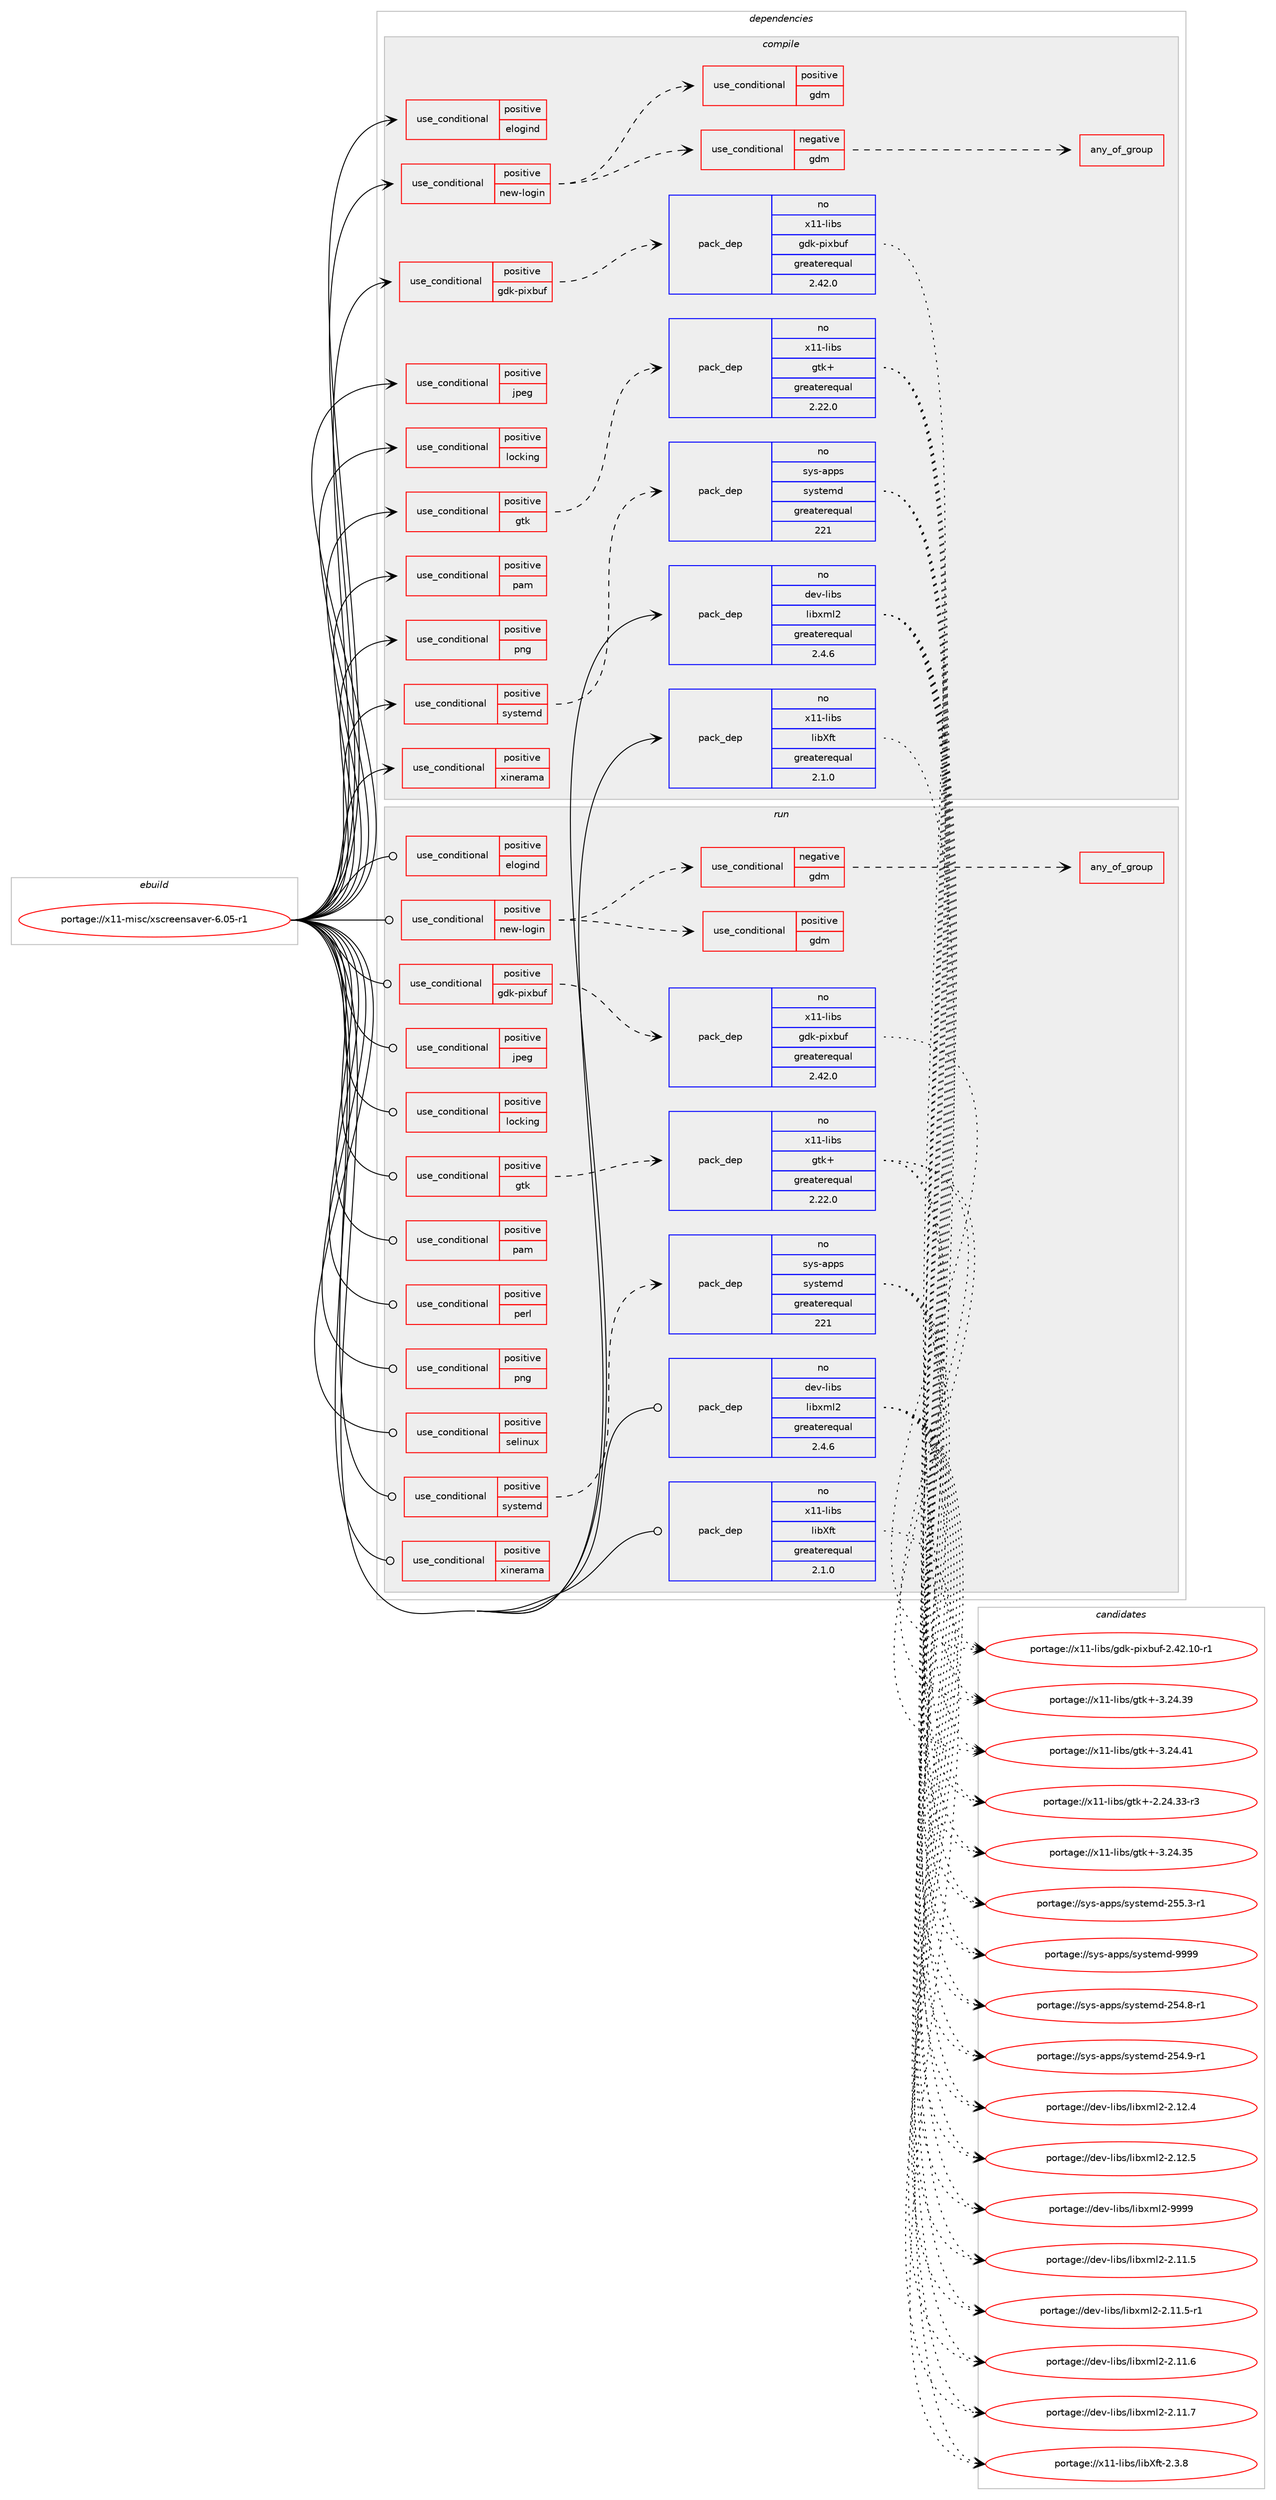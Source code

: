 digraph prolog {

# *************
# Graph options
# *************

newrank=true;
concentrate=true;
compound=true;
graph [rankdir=LR,fontname=Helvetica,fontsize=10,ranksep=1.5];#, ranksep=2.5, nodesep=0.2];
edge  [arrowhead=vee];
node  [fontname=Helvetica,fontsize=10];

# **********
# The ebuild
# **********

subgraph cluster_leftcol {
color=gray;
rank=same;
label=<<i>ebuild</i>>;
id [label="portage://x11-misc/xscreensaver-6.05-r1", color=red, width=4, href="../x11-misc/xscreensaver-6.05-r1.svg"];
}

# ****************
# The dependencies
# ****************

subgraph cluster_midcol {
color=gray;
label=<<i>dependencies</i>>;
subgraph cluster_compile {
fillcolor="#eeeeee";
style=filled;
label=<<i>compile</i>>;
subgraph cond17034 {
dependency25884 [label=<<TABLE BORDER="0" CELLBORDER="1" CELLSPACING="0" CELLPADDING="4"><TR><TD ROWSPAN="3" CELLPADDING="10">use_conditional</TD></TR><TR><TD>positive</TD></TR><TR><TD>elogind</TD></TR></TABLE>>, shape=none, color=red];
# *** BEGIN UNKNOWN DEPENDENCY TYPE (TODO) ***
# dependency25884 -> package_dependency(portage://x11-misc/xscreensaver-6.05-r1,install,no,sys-auth,elogind,none,[,,],[],[])
# *** END UNKNOWN DEPENDENCY TYPE (TODO) ***

}
id:e -> dependency25884:w [weight=20,style="solid",arrowhead="vee"];
subgraph cond17035 {
dependency25885 [label=<<TABLE BORDER="0" CELLBORDER="1" CELLSPACING="0" CELLPADDING="4"><TR><TD ROWSPAN="3" CELLPADDING="10">use_conditional</TD></TR><TR><TD>positive</TD></TR><TR><TD>gdk-pixbuf</TD></TR></TABLE>>, shape=none, color=red];
# *** BEGIN UNKNOWN DEPENDENCY TYPE (TODO) ***
# dependency25885 -> package_dependency(portage://x11-misc/xscreensaver-6.05-r1,install,no,x11-libs,gdk-pixbuf-xlib,none,[,,],[],[])
# *** END UNKNOWN DEPENDENCY TYPE (TODO) ***

subgraph pack8545 {
dependency25886 [label=<<TABLE BORDER="0" CELLBORDER="1" CELLSPACING="0" CELLPADDING="4" WIDTH="220"><TR><TD ROWSPAN="6" CELLPADDING="30">pack_dep</TD></TR><TR><TD WIDTH="110">no</TD></TR><TR><TD>x11-libs</TD></TR><TR><TD>gdk-pixbuf</TD></TR><TR><TD>greaterequal</TD></TR><TR><TD>2.42.0</TD></TR></TABLE>>, shape=none, color=blue];
}
dependency25885:e -> dependency25886:w [weight=20,style="dashed",arrowhead="vee"];
}
id:e -> dependency25885:w [weight=20,style="solid",arrowhead="vee"];
subgraph cond17036 {
dependency25887 [label=<<TABLE BORDER="0" CELLBORDER="1" CELLSPACING="0" CELLPADDING="4"><TR><TD ROWSPAN="3" CELLPADDING="10">use_conditional</TD></TR><TR><TD>positive</TD></TR><TR><TD>gtk</TD></TR></TABLE>>, shape=none, color=red];
subgraph pack8546 {
dependency25888 [label=<<TABLE BORDER="0" CELLBORDER="1" CELLSPACING="0" CELLPADDING="4" WIDTH="220"><TR><TD ROWSPAN="6" CELLPADDING="30">pack_dep</TD></TR><TR><TD WIDTH="110">no</TD></TR><TR><TD>x11-libs</TD></TR><TR><TD>gtk+</TD></TR><TR><TD>greaterequal</TD></TR><TR><TD>2.22.0</TD></TR></TABLE>>, shape=none, color=blue];
}
dependency25887:e -> dependency25888:w [weight=20,style="dashed",arrowhead="vee"];
}
id:e -> dependency25887:w [weight=20,style="solid",arrowhead="vee"];
subgraph cond17037 {
dependency25889 [label=<<TABLE BORDER="0" CELLBORDER="1" CELLSPACING="0" CELLPADDING="4"><TR><TD ROWSPAN="3" CELLPADDING="10">use_conditional</TD></TR><TR><TD>positive</TD></TR><TR><TD>jpeg</TD></TR></TABLE>>, shape=none, color=red];
# *** BEGIN UNKNOWN DEPENDENCY TYPE (TODO) ***
# dependency25889 -> package_dependency(portage://x11-misc/xscreensaver-6.05-r1,install,no,media-libs,libjpeg-turbo,none,[,,],any_same_slot,[])
# *** END UNKNOWN DEPENDENCY TYPE (TODO) ***

}
id:e -> dependency25889:w [weight=20,style="solid",arrowhead="vee"];
subgraph cond17038 {
dependency25890 [label=<<TABLE BORDER="0" CELLBORDER="1" CELLSPACING="0" CELLPADDING="4"><TR><TD ROWSPAN="3" CELLPADDING="10">use_conditional</TD></TR><TR><TD>positive</TD></TR><TR><TD>locking</TD></TR></TABLE>>, shape=none, color=red];
# *** BEGIN UNKNOWN DEPENDENCY TYPE (TODO) ***
# dependency25890 -> package_dependency(portage://x11-misc/xscreensaver-6.05-r1,install,no,virtual,libcrypt,none,[,,],any_same_slot,[])
# *** END UNKNOWN DEPENDENCY TYPE (TODO) ***

}
id:e -> dependency25890:w [weight=20,style="solid",arrowhead="vee"];
subgraph cond17039 {
dependency25891 [label=<<TABLE BORDER="0" CELLBORDER="1" CELLSPACING="0" CELLPADDING="4"><TR><TD ROWSPAN="3" CELLPADDING="10">use_conditional</TD></TR><TR><TD>positive</TD></TR><TR><TD>new-login</TD></TR></TABLE>>, shape=none, color=red];
subgraph cond17040 {
dependency25892 [label=<<TABLE BORDER="0" CELLBORDER="1" CELLSPACING="0" CELLPADDING="4"><TR><TD ROWSPAN="3" CELLPADDING="10">use_conditional</TD></TR><TR><TD>positive</TD></TR><TR><TD>gdm</TD></TR></TABLE>>, shape=none, color=red];
# *** BEGIN UNKNOWN DEPENDENCY TYPE (TODO) ***
# dependency25892 -> package_dependency(portage://x11-misc/xscreensaver-6.05-r1,install,no,gnome-base,gdm,none,[,,],[],[])
# *** END UNKNOWN DEPENDENCY TYPE (TODO) ***

}
dependency25891:e -> dependency25892:w [weight=20,style="dashed",arrowhead="vee"];
subgraph cond17041 {
dependency25893 [label=<<TABLE BORDER="0" CELLBORDER="1" CELLSPACING="0" CELLPADDING="4"><TR><TD ROWSPAN="3" CELLPADDING="10">use_conditional</TD></TR><TR><TD>negative</TD></TR><TR><TD>gdm</TD></TR></TABLE>>, shape=none, color=red];
subgraph any293 {
dependency25894 [label=<<TABLE BORDER="0" CELLBORDER="1" CELLSPACING="0" CELLPADDING="4"><TR><TD CELLPADDING="10">any_of_group</TD></TR></TABLE>>, shape=none, color=red];# *** BEGIN UNKNOWN DEPENDENCY TYPE (TODO) ***
# dependency25894 -> package_dependency(portage://x11-misc/xscreensaver-6.05-r1,install,no,x11-misc,lightdm,none,[,,],[],[])
# *** END UNKNOWN DEPENDENCY TYPE (TODO) ***

# *** BEGIN UNKNOWN DEPENDENCY TYPE (TODO) ***
# dependency25894 -> package_dependency(portage://x11-misc/xscreensaver-6.05-r1,install,no,lxde-base,lxdm,none,[,,],[],[])
# *** END UNKNOWN DEPENDENCY TYPE (TODO) ***

}
dependency25893:e -> dependency25894:w [weight=20,style="dashed",arrowhead="vee"];
}
dependency25891:e -> dependency25893:w [weight=20,style="dashed",arrowhead="vee"];
}
id:e -> dependency25891:w [weight=20,style="solid",arrowhead="vee"];
subgraph cond17042 {
dependency25895 [label=<<TABLE BORDER="0" CELLBORDER="1" CELLSPACING="0" CELLPADDING="4"><TR><TD ROWSPAN="3" CELLPADDING="10">use_conditional</TD></TR><TR><TD>positive</TD></TR><TR><TD>pam</TD></TR></TABLE>>, shape=none, color=red];
# *** BEGIN UNKNOWN DEPENDENCY TYPE (TODO) ***
# dependency25895 -> package_dependency(portage://x11-misc/xscreensaver-6.05-r1,install,no,sys-libs,pam,none,[,,],[],[])
# *** END UNKNOWN DEPENDENCY TYPE (TODO) ***

}
id:e -> dependency25895:w [weight=20,style="solid",arrowhead="vee"];
subgraph cond17043 {
dependency25896 [label=<<TABLE BORDER="0" CELLBORDER="1" CELLSPACING="0" CELLPADDING="4"><TR><TD ROWSPAN="3" CELLPADDING="10">use_conditional</TD></TR><TR><TD>positive</TD></TR><TR><TD>png</TD></TR></TABLE>>, shape=none, color=red];
# *** BEGIN UNKNOWN DEPENDENCY TYPE (TODO) ***
# dependency25896 -> package_dependency(portage://x11-misc/xscreensaver-6.05-r1,install,no,media-libs,libpng,none,[,,],any_same_slot,[])
# *** END UNKNOWN DEPENDENCY TYPE (TODO) ***

}
id:e -> dependency25896:w [weight=20,style="solid",arrowhead="vee"];
subgraph cond17044 {
dependency25897 [label=<<TABLE BORDER="0" CELLBORDER="1" CELLSPACING="0" CELLPADDING="4"><TR><TD ROWSPAN="3" CELLPADDING="10">use_conditional</TD></TR><TR><TD>positive</TD></TR><TR><TD>systemd</TD></TR></TABLE>>, shape=none, color=red];
subgraph pack8547 {
dependency25898 [label=<<TABLE BORDER="0" CELLBORDER="1" CELLSPACING="0" CELLPADDING="4" WIDTH="220"><TR><TD ROWSPAN="6" CELLPADDING="30">pack_dep</TD></TR><TR><TD WIDTH="110">no</TD></TR><TR><TD>sys-apps</TD></TR><TR><TD>systemd</TD></TR><TR><TD>greaterequal</TD></TR><TR><TD>221</TD></TR></TABLE>>, shape=none, color=blue];
}
dependency25897:e -> dependency25898:w [weight=20,style="dashed",arrowhead="vee"];
}
id:e -> dependency25897:w [weight=20,style="solid",arrowhead="vee"];
subgraph cond17045 {
dependency25899 [label=<<TABLE BORDER="0" CELLBORDER="1" CELLSPACING="0" CELLPADDING="4"><TR><TD ROWSPAN="3" CELLPADDING="10">use_conditional</TD></TR><TR><TD>positive</TD></TR><TR><TD>xinerama</TD></TR></TABLE>>, shape=none, color=red];
# *** BEGIN UNKNOWN DEPENDENCY TYPE (TODO) ***
# dependency25899 -> package_dependency(portage://x11-misc/xscreensaver-6.05-r1,install,no,x11-libs,libXinerama,none,[,,],[],[])
# *** END UNKNOWN DEPENDENCY TYPE (TODO) ***

}
id:e -> dependency25899:w [weight=20,style="solid",arrowhead="vee"];
subgraph pack8548 {
dependency25900 [label=<<TABLE BORDER="0" CELLBORDER="1" CELLSPACING="0" CELLPADDING="4" WIDTH="220"><TR><TD ROWSPAN="6" CELLPADDING="30">pack_dep</TD></TR><TR><TD WIDTH="110">no</TD></TR><TR><TD>dev-libs</TD></TR><TR><TD>libxml2</TD></TR><TR><TD>greaterequal</TD></TR><TR><TD>2.4.6</TD></TR></TABLE>>, shape=none, color=blue];
}
id:e -> dependency25900:w [weight=20,style="solid",arrowhead="vee"];
# *** BEGIN UNKNOWN DEPENDENCY TYPE (TODO) ***
# id -> package_dependency(portage://x11-misc/xscreensaver-6.05-r1,install,no,virtual,glu,none,[,,],[],[])
# *** END UNKNOWN DEPENDENCY TYPE (TODO) ***

# *** BEGIN UNKNOWN DEPENDENCY TYPE (TODO) ***
# id -> package_dependency(portage://x11-misc/xscreensaver-6.05-r1,install,no,virtual,opengl,none,[,,],[],[])
# *** END UNKNOWN DEPENDENCY TYPE (TODO) ***

# *** BEGIN UNKNOWN DEPENDENCY TYPE (TODO) ***
# id -> package_dependency(portage://x11-misc/xscreensaver-6.05-r1,install,no,x11-apps,appres,none,[,,],[],[])
# *** END UNKNOWN DEPENDENCY TYPE (TODO) ***

# *** BEGIN UNKNOWN DEPENDENCY TYPE (TODO) ***
# id -> package_dependency(portage://x11-misc/xscreensaver-6.05-r1,install,no,x11-apps,xwininfo,none,[,,],[],[])
# *** END UNKNOWN DEPENDENCY TYPE (TODO) ***

# *** BEGIN UNKNOWN DEPENDENCY TYPE (TODO) ***
# id -> package_dependency(portage://x11-misc/xscreensaver-6.05-r1,install,no,x11-base,xorg-proto,none,[,,],[],[])
# *** END UNKNOWN DEPENDENCY TYPE (TODO) ***

# *** BEGIN UNKNOWN DEPENDENCY TYPE (TODO) ***
# id -> package_dependency(portage://x11-misc/xscreensaver-6.05-r1,install,no,x11-libs,libX11,none,[,,],[],[])
# *** END UNKNOWN DEPENDENCY TYPE (TODO) ***

# *** BEGIN UNKNOWN DEPENDENCY TYPE (TODO) ***
# id -> package_dependency(portage://x11-misc/xscreensaver-6.05-r1,install,no,x11-libs,libXext,none,[,,],[],[])
# *** END UNKNOWN DEPENDENCY TYPE (TODO) ***

subgraph pack8549 {
dependency25901 [label=<<TABLE BORDER="0" CELLBORDER="1" CELLSPACING="0" CELLPADDING="4" WIDTH="220"><TR><TD ROWSPAN="6" CELLPADDING="30">pack_dep</TD></TR><TR><TD WIDTH="110">no</TD></TR><TR><TD>x11-libs</TD></TR><TR><TD>libXft</TD></TR><TR><TD>greaterequal</TD></TR><TR><TD>2.1.0</TD></TR></TABLE>>, shape=none, color=blue];
}
id:e -> dependency25901:w [weight=20,style="solid",arrowhead="vee"];
# *** BEGIN UNKNOWN DEPENDENCY TYPE (TODO) ***
# id -> package_dependency(portage://x11-misc/xscreensaver-6.05-r1,install,no,x11-libs,libXi,none,[,,],[],[])
# *** END UNKNOWN DEPENDENCY TYPE (TODO) ***

# *** BEGIN UNKNOWN DEPENDENCY TYPE (TODO) ***
# id -> package_dependency(portage://x11-misc/xscreensaver-6.05-r1,install,no,x11-libs,libXrandr,none,[,,],[],[])
# *** END UNKNOWN DEPENDENCY TYPE (TODO) ***

# *** BEGIN UNKNOWN DEPENDENCY TYPE (TODO) ***
# id -> package_dependency(portage://x11-misc/xscreensaver-6.05-r1,install,no,x11-libs,libXt,none,[,,],[],[])
# *** END UNKNOWN DEPENDENCY TYPE (TODO) ***

# *** BEGIN UNKNOWN DEPENDENCY TYPE (TODO) ***
# id -> package_dependency(portage://x11-misc/xscreensaver-6.05-r1,install,no,x11-libs,libXxf86vm,none,[,,],[],[])
# *** END UNKNOWN DEPENDENCY TYPE (TODO) ***

}
subgraph cluster_compileandrun {
fillcolor="#eeeeee";
style=filled;
label=<<i>compile and run</i>>;
}
subgraph cluster_run {
fillcolor="#eeeeee";
style=filled;
label=<<i>run</i>>;
subgraph cond17046 {
dependency25902 [label=<<TABLE BORDER="0" CELLBORDER="1" CELLSPACING="0" CELLPADDING="4"><TR><TD ROWSPAN="3" CELLPADDING="10">use_conditional</TD></TR><TR><TD>positive</TD></TR><TR><TD>elogind</TD></TR></TABLE>>, shape=none, color=red];
# *** BEGIN UNKNOWN DEPENDENCY TYPE (TODO) ***
# dependency25902 -> package_dependency(portage://x11-misc/xscreensaver-6.05-r1,run,no,sys-auth,elogind,none,[,,],[],[])
# *** END UNKNOWN DEPENDENCY TYPE (TODO) ***

}
id:e -> dependency25902:w [weight=20,style="solid",arrowhead="odot"];
subgraph cond17047 {
dependency25903 [label=<<TABLE BORDER="0" CELLBORDER="1" CELLSPACING="0" CELLPADDING="4"><TR><TD ROWSPAN="3" CELLPADDING="10">use_conditional</TD></TR><TR><TD>positive</TD></TR><TR><TD>gdk-pixbuf</TD></TR></TABLE>>, shape=none, color=red];
# *** BEGIN UNKNOWN DEPENDENCY TYPE (TODO) ***
# dependency25903 -> package_dependency(portage://x11-misc/xscreensaver-6.05-r1,run,no,x11-libs,gdk-pixbuf-xlib,none,[,,],[],[])
# *** END UNKNOWN DEPENDENCY TYPE (TODO) ***

subgraph pack8550 {
dependency25904 [label=<<TABLE BORDER="0" CELLBORDER="1" CELLSPACING="0" CELLPADDING="4" WIDTH="220"><TR><TD ROWSPAN="6" CELLPADDING="30">pack_dep</TD></TR><TR><TD WIDTH="110">no</TD></TR><TR><TD>x11-libs</TD></TR><TR><TD>gdk-pixbuf</TD></TR><TR><TD>greaterequal</TD></TR><TR><TD>2.42.0</TD></TR></TABLE>>, shape=none, color=blue];
}
dependency25903:e -> dependency25904:w [weight=20,style="dashed",arrowhead="vee"];
}
id:e -> dependency25903:w [weight=20,style="solid",arrowhead="odot"];
subgraph cond17048 {
dependency25905 [label=<<TABLE BORDER="0" CELLBORDER="1" CELLSPACING="0" CELLPADDING="4"><TR><TD ROWSPAN="3" CELLPADDING="10">use_conditional</TD></TR><TR><TD>positive</TD></TR><TR><TD>gtk</TD></TR></TABLE>>, shape=none, color=red];
subgraph pack8551 {
dependency25906 [label=<<TABLE BORDER="0" CELLBORDER="1" CELLSPACING="0" CELLPADDING="4" WIDTH="220"><TR><TD ROWSPAN="6" CELLPADDING="30">pack_dep</TD></TR><TR><TD WIDTH="110">no</TD></TR><TR><TD>x11-libs</TD></TR><TR><TD>gtk+</TD></TR><TR><TD>greaterequal</TD></TR><TR><TD>2.22.0</TD></TR></TABLE>>, shape=none, color=blue];
}
dependency25905:e -> dependency25906:w [weight=20,style="dashed",arrowhead="vee"];
}
id:e -> dependency25905:w [weight=20,style="solid",arrowhead="odot"];
subgraph cond17049 {
dependency25907 [label=<<TABLE BORDER="0" CELLBORDER="1" CELLSPACING="0" CELLPADDING="4"><TR><TD ROWSPAN="3" CELLPADDING="10">use_conditional</TD></TR><TR><TD>positive</TD></TR><TR><TD>jpeg</TD></TR></TABLE>>, shape=none, color=red];
# *** BEGIN UNKNOWN DEPENDENCY TYPE (TODO) ***
# dependency25907 -> package_dependency(portage://x11-misc/xscreensaver-6.05-r1,run,no,media-libs,libjpeg-turbo,none,[,,],any_same_slot,[])
# *** END UNKNOWN DEPENDENCY TYPE (TODO) ***

}
id:e -> dependency25907:w [weight=20,style="solid",arrowhead="odot"];
subgraph cond17050 {
dependency25908 [label=<<TABLE BORDER="0" CELLBORDER="1" CELLSPACING="0" CELLPADDING="4"><TR><TD ROWSPAN="3" CELLPADDING="10">use_conditional</TD></TR><TR><TD>positive</TD></TR><TR><TD>locking</TD></TR></TABLE>>, shape=none, color=red];
# *** BEGIN UNKNOWN DEPENDENCY TYPE (TODO) ***
# dependency25908 -> package_dependency(portage://x11-misc/xscreensaver-6.05-r1,run,no,virtual,libcrypt,none,[,,],any_same_slot,[])
# *** END UNKNOWN DEPENDENCY TYPE (TODO) ***

}
id:e -> dependency25908:w [weight=20,style="solid",arrowhead="odot"];
subgraph cond17051 {
dependency25909 [label=<<TABLE BORDER="0" CELLBORDER="1" CELLSPACING="0" CELLPADDING="4"><TR><TD ROWSPAN="3" CELLPADDING="10">use_conditional</TD></TR><TR><TD>positive</TD></TR><TR><TD>new-login</TD></TR></TABLE>>, shape=none, color=red];
subgraph cond17052 {
dependency25910 [label=<<TABLE BORDER="0" CELLBORDER="1" CELLSPACING="0" CELLPADDING="4"><TR><TD ROWSPAN="3" CELLPADDING="10">use_conditional</TD></TR><TR><TD>positive</TD></TR><TR><TD>gdm</TD></TR></TABLE>>, shape=none, color=red];
# *** BEGIN UNKNOWN DEPENDENCY TYPE (TODO) ***
# dependency25910 -> package_dependency(portage://x11-misc/xscreensaver-6.05-r1,run,no,gnome-base,gdm,none,[,,],[],[])
# *** END UNKNOWN DEPENDENCY TYPE (TODO) ***

}
dependency25909:e -> dependency25910:w [weight=20,style="dashed",arrowhead="vee"];
subgraph cond17053 {
dependency25911 [label=<<TABLE BORDER="0" CELLBORDER="1" CELLSPACING="0" CELLPADDING="4"><TR><TD ROWSPAN="3" CELLPADDING="10">use_conditional</TD></TR><TR><TD>negative</TD></TR><TR><TD>gdm</TD></TR></TABLE>>, shape=none, color=red];
subgraph any294 {
dependency25912 [label=<<TABLE BORDER="0" CELLBORDER="1" CELLSPACING="0" CELLPADDING="4"><TR><TD CELLPADDING="10">any_of_group</TD></TR></TABLE>>, shape=none, color=red];# *** BEGIN UNKNOWN DEPENDENCY TYPE (TODO) ***
# dependency25912 -> package_dependency(portage://x11-misc/xscreensaver-6.05-r1,run,no,x11-misc,lightdm,none,[,,],[],[])
# *** END UNKNOWN DEPENDENCY TYPE (TODO) ***

# *** BEGIN UNKNOWN DEPENDENCY TYPE (TODO) ***
# dependency25912 -> package_dependency(portage://x11-misc/xscreensaver-6.05-r1,run,no,lxde-base,lxdm,none,[,,],[],[])
# *** END UNKNOWN DEPENDENCY TYPE (TODO) ***

}
dependency25911:e -> dependency25912:w [weight=20,style="dashed",arrowhead="vee"];
}
dependency25909:e -> dependency25911:w [weight=20,style="dashed",arrowhead="vee"];
}
id:e -> dependency25909:w [weight=20,style="solid",arrowhead="odot"];
subgraph cond17054 {
dependency25913 [label=<<TABLE BORDER="0" CELLBORDER="1" CELLSPACING="0" CELLPADDING="4"><TR><TD ROWSPAN="3" CELLPADDING="10">use_conditional</TD></TR><TR><TD>positive</TD></TR><TR><TD>pam</TD></TR></TABLE>>, shape=none, color=red];
# *** BEGIN UNKNOWN DEPENDENCY TYPE (TODO) ***
# dependency25913 -> package_dependency(portage://x11-misc/xscreensaver-6.05-r1,run,no,sys-libs,pam,none,[,,],[],[])
# *** END UNKNOWN DEPENDENCY TYPE (TODO) ***

}
id:e -> dependency25913:w [weight=20,style="solid",arrowhead="odot"];
subgraph cond17055 {
dependency25914 [label=<<TABLE BORDER="0" CELLBORDER="1" CELLSPACING="0" CELLPADDING="4"><TR><TD ROWSPAN="3" CELLPADDING="10">use_conditional</TD></TR><TR><TD>positive</TD></TR><TR><TD>perl</TD></TR></TABLE>>, shape=none, color=red];
# *** BEGIN UNKNOWN DEPENDENCY TYPE (TODO) ***
# dependency25914 -> package_dependency(portage://x11-misc/xscreensaver-6.05-r1,run,no,dev-lang,perl,none,[,,],[],[])
# *** END UNKNOWN DEPENDENCY TYPE (TODO) ***

# *** BEGIN UNKNOWN DEPENDENCY TYPE (TODO) ***
# dependency25914 -> package_dependency(portage://x11-misc/xscreensaver-6.05-r1,run,no,dev-perl,libwww-perl,none,[,,],[],[])
# *** END UNKNOWN DEPENDENCY TYPE (TODO) ***

# *** BEGIN UNKNOWN DEPENDENCY TYPE (TODO) ***
# dependency25914 -> package_dependency(portage://x11-misc/xscreensaver-6.05-r1,run,no,virtual,perl-Digest-MD5,none,[,,],[],[])
# *** END UNKNOWN DEPENDENCY TYPE (TODO) ***

}
id:e -> dependency25914:w [weight=20,style="solid",arrowhead="odot"];
subgraph cond17056 {
dependency25915 [label=<<TABLE BORDER="0" CELLBORDER="1" CELLSPACING="0" CELLPADDING="4"><TR><TD ROWSPAN="3" CELLPADDING="10">use_conditional</TD></TR><TR><TD>positive</TD></TR><TR><TD>png</TD></TR></TABLE>>, shape=none, color=red];
# *** BEGIN UNKNOWN DEPENDENCY TYPE (TODO) ***
# dependency25915 -> package_dependency(portage://x11-misc/xscreensaver-6.05-r1,run,no,media-libs,libpng,none,[,,],any_same_slot,[])
# *** END UNKNOWN DEPENDENCY TYPE (TODO) ***

}
id:e -> dependency25915:w [weight=20,style="solid",arrowhead="odot"];
subgraph cond17057 {
dependency25916 [label=<<TABLE BORDER="0" CELLBORDER="1" CELLSPACING="0" CELLPADDING="4"><TR><TD ROWSPAN="3" CELLPADDING="10">use_conditional</TD></TR><TR><TD>positive</TD></TR><TR><TD>selinux</TD></TR></TABLE>>, shape=none, color=red];
# *** BEGIN UNKNOWN DEPENDENCY TYPE (TODO) ***
# dependency25916 -> package_dependency(portage://x11-misc/xscreensaver-6.05-r1,run,no,sec-policy,selinux-xscreensaver,none,[,,],[],[])
# *** END UNKNOWN DEPENDENCY TYPE (TODO) ***

}
id:e -> dependency25916:w [weight=20,style="solid",arrowhead="odot"];
subgraph cond17058 {
dependency25917 [label=<<TABLE BORDER="0" CELLBORDER="1" CELLSPACING="0" CELLPADDING="4"><TR><TD ROWSPAN="3" CELLPADDING="10">use_conditional</TD></TR><TR><TD>positive</TD></TR><TR><TD>systemd</TD></TR></TABLE>>, shape=none, color=red];
subgraph pack8552 {
dependency25918 [label=<<TABLE BORDER="0" CELLBORDER="1" CELLSPACING="0" CELLPADDING="4" WIDTH="220"><TR><TD ROWSPAN="6" CELLPADDING="30">pack_dep</TD></TR><TR><TD WIDTH="110">no</TD></TR><TR><TD>sys-apps</TD></TR><TR><TD>systemd</TD></TR><TR><TD>greaterequal</TD></TR><TR><TD>221</TD></TR></TABLE>>, shape=none, color=blue];
}
dependency25917:e -> dependency25918:w [weight=20,style="dashed",arrowhead="vee"];
}
id:e -> dependency25917:w [weight=20,style="solid",arrowhead="odot"];
subgraph cond17059 {
dependency25919 [label=<<TABLE BORDER="0" CELLBORDER="1" CELLSPACING="0" CELLPADDING="4"><TR><TD ROWSPAN="3" CELLPADDING="10">use_conditional</TD></TR><TR><TD>positive</TD></TR><TR><TD>xinerama</TD></TR></TABLE>>, shape=none, color=red];
# *** BEGIN UNKNOWN DEPENDENCY TYPE (TODO) ***
# dependency25919 -> package_dependency(portage://x11-misc/xscreensaver-6.05-r1,run,no,x11-libs,libXinerama,none,[,,],[],[])
# *** END UNKNOWN DEPENDENCY TYPE (TODO) ***

}
id:e -> dependency25919:w [weight=20,style="solid",arrowhead="odot"];
subgraph pack8553 {
dependency25920 [label=<<TABLE BORDER="0" CELLBORDER="1" CELLSPACING="0" CELLPADDING="4" WIDTH="220"><TR><TD ROWSPAN="6" CELLPADDING="30">pack_dep</TD></TR><TR><TD WIDTH="110">no</TD></TR><TR><TD>dev-libs</TD></TR><TR><TD>libxml2</TD></TR><TR><TD>greaterequal</TD></TR><TR><TD>2.4.6</TD></TR></TABLE>>, shape=none, color=blue];
}
id:e -> dependency25920:w [weight=20,style="solid",arrowhead="odot"];
# *** BEGIN UNKNOWN DEPENDENCY TYPE (TODO) ***
# id -> package_dependency(portage://x11-misc/xscreensaver-6.05-r1,run,no,media-gfx,fbida,none,[,,],[],[])
# *** END UNKNOWN DEPENDENCY TYPE (TODO) ***

# *** BEGIN UNKNOWN DEPENDENCY TYPE (TODO) ***
# id -> package_dependency(portage://x11-misc/xscreensaver-6.05-r1,run,no,virtual,glu,none,[,,],[],[])
# *** END UNKNOWN DEPENDENCY TYPE (TODO) ***

# *** BEGIN UNKNOWN DEPENDENCY TYPE (TODO) ***
# id -> package_dependency(portage://x11-misc/xscreensaver-6.05-r1,run,no,virtual,opengl,none,[,,],[],[])
# *** END UNKNOWN DEPENDENCY TYPE (TODO) ***

# *** BEGIN UNKNOWN DEPENDENCY TYPE (TODO) ***
# id -> package_dependency(portage://x11-misc/xscreensaver-6.05-r1,run,no,x11-apps,appres,none,[,,],[],[])
# *** END UNKNOWN DEPENDENCY TYPE (TODO) ***

# *** BEGIN UNKNOWN DEPENDENCY TYPE (TODO) ***
# id -> package_dependency(portage://x11-misc/xscreensaver-6.05-r1,run,no,x11-apps,xwininfo,none,[,,],[],[])
# *** END UNKNOWN DEPENDENCY TYPE (TODO) ***

# *** BEGIN UNKNOWN DEPENDENCY TYPE (TODO) ***
# id -> package_dependency(portage://x11-misc/xscreensaver-6.05-r1,run,no,x11-libs,libX11,none,[,,],[],[])
# *** END UNKNOWN DEPENDENCY TYPE (TODO) ***

# *** BEGIN UNKNOWN DEPENDENCY TYPE (TODO) ***
# id -> package_dependency(portage://x11-misc/xscreensaver-6.05-r1,run,no,x11-libs,libXext,none,[,,],[],[])
# *** END UNKNOWN DEPENDENCY TYPE (TODO) ***

subgraph pack8554 {
dependency25921 [label=<<TABLE BORDER="0" CELLBORDER="1" CELLSPACING="0" CELLPADDING="4" WIDTH="220"><TR><TD ROWSPAN="6" CELLPADDING="30">pack_dep</TD></TR><TR><TD WIDTH="110">no</TD></TR><TR><TD>x11-libs</TD></TR><TR><TD>libXft</TD></TR><TR><TD>greaterequal</TD></TR><TR><TD>2.1.0</TD></TR></TABLE>>, shape=none, color=blue];
}
id:e -> dependency25921:w [weight=20,style="solid",arrowhead="odot"];
# *** BEGIN UNKNOWN DEPENDENCY TYPE (TODO) ***
# id -> package_dependency(portage://x11-misc/xscreensaver-6.05-r1,run,no,x11-libs,libXi,none,[,,],[],[])
# *** END UNKNOWN DEPENDENCY TYPE (TODO) ***

# *** BEGIN UNKNOWN DEPENDENCY TYPE (TODO) ***
# id -> package_dependency(portage://x11-misc/xscreensaver-6.05-r1,run,no,x11-libs,libXrandr,none,[,,],[],[])
# *** END UNKNOWN DEPENDENCY TYPE (TODO) ***

# *** BEGIN UNKNOWN DEPENDENCY TYPE (TODO) ***
# id -> package_dependency(portage://x11-misc/xscreensaver-6.05-r1,run,no,x11-libs,libXt,none,[,,],[],[])
# *** END UNKNOWN DEPENDENCY TYPE (TODO) ***

# *** BEGIN UNKNOWN DEPENDENCY TYPE (TODO) ***
# id -> package_dependency(portage://x11-misc/xscreensaver-6.05-r1,run,no,x11-libs,libXxf86vm,none,[,,],[],[])
# *** END UNKNOWN DEPENDENCY TYPE (TODO) ***

}
}

# **************
# The candidates
# **************

subgraph cluster_choices {
rank=same;
color=gray;
label=<<i>candidates</i>>;

subgraph choice8545 {
color=black;
nodesep=1;
choice1204949451081059811547103100107451121051209811710245504652504649484511449 [label="portage://x11-libs/gdk-pixbuf-2.42.10-r1", color=red, width=4,href="../x11-libs/gdk-pixbuf-2.42.10-r1.svg"];
dependency25886:e -> choice1204949451081059811547103100107451121051209811710245504652504649484511449:w [style=dotted,weight="100"];
}
subgraph choice8546 {
color=black;
nodesep=1;
choice12049494510810598115471031161074345504650524651514511451 [label="portage://x11-libs/gtk+-2.24.33-r3", color=red, width=4,href="../x11-libs/gtk+-2.24.33-r3.svg"];
choice1204949451081059811547103116107434551465052465153 [label="portage://x11-libs/gtk+-3.24.35", color=red, width=4,href="../x11-libs/gtk+-3.24.35.svg"];
choice1204949451081059811547103116107434551465052465157 [label="portage://x11-libs/gtk+-3.24.39", color=red, width=4,href="../x11-libs/gtk+-3.24.39.svg"];
choice1204949451081059811547103116107434551465052465249 [label="portage://x11-libs/gtk+-3.24.41", color=red, width=4,href="../x11-libs/gtk+-3.24.41.svg"];
dependency25888:e -> choice12049494510810598115471031161074345504650524651514511451:w [style=dotted,weight="100"];
dependency25888:e -> choice1204949451081059811547103116107434551465052465153:w [style=dotted,weight="100"];
dependency25888:e -> choice1204949451081059811547103116107434551465052465157:w [style=dotted,weight="100"];
dependency25888:e -> choice1204949451081059811547103116107434551465052465249:w [style=dotted,weight="100"];
}
subgraph choice8547 {
color=black;
nodesep=1;
choice1151211154597112112115471151211151161011091004550535246564511449 [label="portage://sys-apps/systemd-254.8-r1", color=red, width=4,href="../sys-apps/systemd-254.8-r1.svg"];
choice1151211154597112112115471151211151161011091004550535246574511449 [label="portage://sys-apps/systemd-254.9-r1", color=red, width=4,href="../sys-apps/systemd-254.9-r1.svg"];
choice1151211154597112112115471151211151161011091004550535346514511449 [label="portage://sys-apps/systemd-255.3-r1", color=red, width=4,href="../sys-apps/systemd-255.3-r1.svg"];
choice1151211154597112112115471151211151161011091004557575757 [label="portage://sys-apps/systemd-9999", color=red, width=4,href="../sys-apps/systemd-9999.svg"];
dependency25898:e -> choice1151211154597112112115471151211151161011091004550535246564511449:w [style=dotted,weight="100"];
dependency25898:e -> choice1151211154597112112115471151211151161011091004550535246574511449:w [style=dotted,weight="100"];
dependency25898:e -> choice1151211154597112112115471151211151161011091004550535346514511449:w [style=dotted,weight="100"];
dependency25898:e -> choice1151211154597112112115471151211151161011091004557575757:w [style=dotted,weight="100"];
}
subgraph choice8548 {
color=black;
nodesep=1;
choice100101118451081059811547108105981201091085045504649494653 [label="portage://dev-libs/libxml2-2.11.5", color=red, width=4,href="../dev-libs/libxml2-2.11.5.svg"];
choice1001011184510810598115471081059812010910850455046494946534511449 [label="portage://dev-libs/libxml2-2.11.5-r1", color=red, width=4,href="../dev-libs/libxml2-2.11.5-r1.svg"];
choice100101118451081059811547108105981201091085045504649494654 [label="portage://dev-libs/libxml2-2.11.6", color=red, width=4,href="../dev-libs/libxml2-2.11.6.svg"];
choice100101118451081059811547108105981201091085045504649494655 [label="portage://dev-libs/libxml2-2.11.7", color=red, width=4,href="../dev-libs/libxml2-2.11.7.svg"];
choice100101118451081059811547108105981201091085045504649504652 [label="portage://dev-libs/libxml2-2.12.4", color=red, width=4,href="../dev-libs/libxml2-2.12.4.svg"];
choice100101118451081059811547108105981201091085045504649504653 [label="portage://dev-libs/libxml2-2.12.5", color=red, width=4,href="../dev-libs/libxml2-2.12.5.svg"];
choice10010111845108105981154710810598120109108504557575757 [label="portage://dev-libs/libxml2-9999", color=red, width=4,href="../dev-libs/libxml2-9999.svg"];
dependency25900:e -> choice100101118451081059811547108105981201091085045504649494653:w [style=dotted,weight="100"];
dependency25900:e -> choice1001011184510810598115471081059812010910850455046494946534511449:w [style=dotted,weight="100"];
dependency25900:e -> choice100101118451081059811547108105981201091085045504649494654:w [style=dotted,weight="100"];
dependency25900:e -> choice100101118451081059811547108105981201091085045504649494655:w [style=dotted,weight="100"];
dependency25900:e -> choice100101118451081059811547108105981201091085045504649504652:w [style=dotted,weight="100"];
dependency25900:e -> choice100101118451081059811547108105981201091085045504649504653:w [style=dotted,weight="100"];
dependency25900:e -> choice10010111845108105981154710810598120109108504557575757:w [style=dotted,weight="100"];
}
subgraph choice8549 {
color=black;
nodesep=1;
choice12049494510810598115471081059888102116455046514656 [label="portage://x11-libs/libXft-2.3.8", color=red, width=4,href="../x11-libs/libXft-2.3.8.svg"];
dependency25901:e -> choice12049494510810598115471081059888102116455046514656:w [style=dotted,weight="100"];
}
subgraph choice8550 {
color=black;
nodesep=1;
choice1204949451081059811547103100107451121051209811710245504652504649484511449 [label="portage://x11-libs/gdk-pixbuf-2.42.10-r1", color=red, width=4,href="../x11-libs/gdk-pixbuf-2.42.10-r1.svg"];
dependency25904:e -> choice1204949451081059811547103100107451121051209811710245504652504649484511449:w [style=dotted,weight="100"];
}
subgraph choice8551 {
color=black;
nodesep=1;
choice12049494510810598115471031161074345504650524651514511451 [label="portage://x11-libs/gtk+-2.24.33-r3", color=red, width=4,href="../x11-libs/gtk+-2.24.33-r3.svg"];
choice1204949451081059811547103116107434551465052465153 [label="portage://x11-libs/gtk+-3.24.35", color=red, width=4,href="../x11-libs/gtk+-3.24.35.svg"];
choice1204949451081059811547103116107434551465052465157 [label="portage://x11-libs/gtk+-3.24.39", color=red, width=4,href="../x11-libs/gtk+-3.24.39.svg"];
choice1204949451081059811547103116107434551465052465249 [label="portage://x11-libs/gtk+-3.24.41", color=red, width=4,href="../x11-libs/gtk+-3.24.41.svg"];
dependency25906:e -> choice12049494510810598115471031161074345504650524651514511451:w [style=dotted,weight="100"];
dependency25906:e -> choice1204949451081059811547103116107434551465052465153:w [style=dotted,weight="100"];
dependency25906:e -> choice1204949451081059811547103116107434551465052465157:w [style=dotted,weight="100"];
dependency25906:e -> choice1204949451081059811547103116107434551465052465249:w [style=dotted,weight="100"];
}
subgraph choice8552 {
color=black;
nodesep=1;
choice1151211154597112112115471151211151161011091004550535246564511449 [label="portage://sys-apps/systemd-254.8-r1", color=red, width=4,href="../sys-apps/systemd-254.8-r1.svg"];
choice1151211154597112112115471151211151161011091004550535246574511449 [label="portage://sys-apps/systemd-254.9-r1", color=red, width=4,href="../sys-apps/systemd-254.9-r1.svg"];
choice1151211154597112112115471151211151161011091004550535346514511449 [label="portage://sys-apps/systemd-255.3-r1", color=red, width=4,href="../sys-apps/systemd-255.3-r1.svg"];
choice1151211154597112112115471151211151161011091004557575757 [label="portage://sys-apps/systemd-9999", color=red, width=4,href="../sys-apps/systemd-9999.svg"];
dependency25918:e -> choice1151211154597112112115471151211151161011091004550535246564511449:w [style=dotted,weight="100"];
dependency25918:e -> choice1151211154597112112115471151211151161011091004550535246574511449:w [style=dotted,weight="100"];
dependency25918:e -> choice1151211154597112112115471151211151161011091004550535346514511449:w [style=dotted,weight="100"];
dependency25918:e -> choice1151211154597112112115471151211151161011091004557575757:w [style=dotted,weight="100"];
}
subgraph choice8553 {
color=black;
nodesep=1;
choice100101118451081059811547108105981201091085045504649494653 [label="portage://dev-libs/libxml2-2.11.5", color=red, width=4,href="../dev-libs/libxml2-2.11.5.svg"];
choice1001011184510810598115471081059812010910850455046494946534511449 [label="portage://dev-libs/libxml2-2.11.5-r1", color=red, width=4,href="../dev-libs/libxml2-2.11.5-r1.svg"];
choice100101118451081059811547108105981201091085045504649494654 [label="portage://dev-libs/libxml2-2.11.6", color=red, width=4,href="../dev-libs/libxml2-2.11.6.svg"];
choice100101118451081059811547108105981201091085045504649494655 [label="portage://dev-libs/libxml2-2.11.7", color=red, width=4,href="../dev-libs/libxml2-2.11.7.svg"];
choice100101118451081059811547108105981201091085045504649504652 [label="portage://dev-libs/libxml2-2.12.4", color=red, width=4,href="../dev-libs/libxml2-2.12.4.svg"];
choice100101118451081059811547108105981201091085045504649504653 [label="portage://dev-libs/libxml2-2.12.5", color=red, width=4,href="../dev-libs/libxml2-2.12.5.svg"];
choice10010111845108105981154710810598120109108504557575757 [label="portage://dev-libs/libxml2-9999", color=red, width=4,href="../dev-libs/libxml2-9999.svg"];
dependency25920:e -> choice100101118451081059811547108105981201091085045504649494653:w [style=dotted,weight="100"];
dependency25920:e -> choice1001011184510810598115471081059812010910850455046494946534511449:w [style=dotted,weight="100"];
dependency25920:e -> choice100101118451081059811547108105981201091085045504649494654:w [style=dotted,weight="100"];
dependency25920:e -> choice100101118451081059811547108105981201091085045504649494655:w [style=dotted,weight="100"];
dependency25920:e -> choice100101118451081059811547108105981201091085045504649504652:w [style=dotted,weight="100"];
dependency25920:e -> choice100101118451081059811547108105981201091085045504649504653:w [style=dotted,weight="100"];
dependency25920:e -> choice10010111845108105981154710810598120109108504557575757:w [style=dotted,weight="100"];
}
subgraph choice8554 {
color=black;
nodesep=1;
choice12049494510810598115471081059888102116455046514656 [label="portage://x11-libs/libXft-2.3.8", color=red, width=4,href="../x11-libs/libXft-2.3.8.svg"];
dependency25921:e -> choice12049494510810598115471081059888102116455046514656:w [style=dotted,weight="100"];
}
}

}
